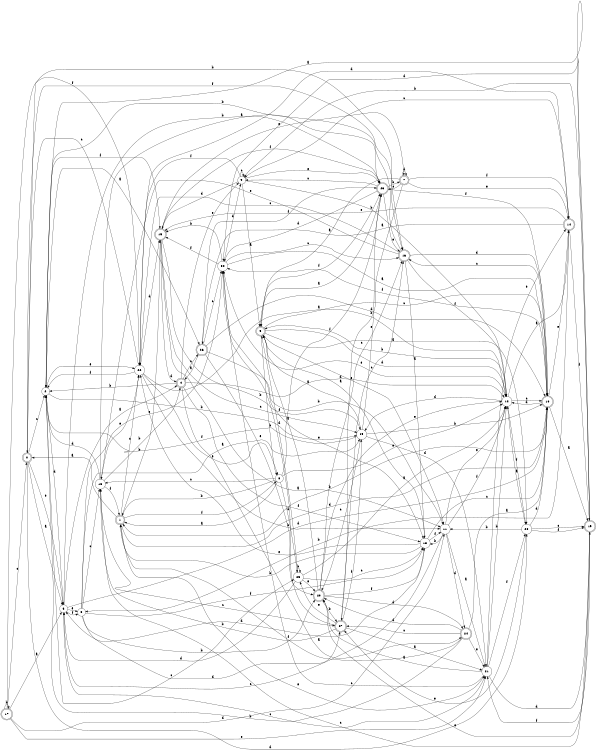 digraph n25_1 {
__start0 [label="" shape="none"];

rankdir=LR;
size="8,5";

s0 [style="rounded,filled", color="black", fillcolor="white" shape="doublecircle", label="0"];
s1 [style="rounded,filled", color="black", fillcolor="white" shape="doublecircle", label="1"];
s2 [style="filled", color="black", fillcolor="white" shape="circle", label="2"];
s3 [style="filled", color="black", fillcolor="white" shape="circle", label="3"];
s4 [style="rounded,filled", color="black", fillcolor="white" shape="doublecircle", label="4"];
s5 [style="rounded,filled", color="black", fillcolor="white" shape="doublecircle", label="5"];
s6 [style="filled", color="black", fillcolor="white" shape="circle", label="6"];
s7 [style="rounded,filled", color="black", fillcolor="white" shape="doublecircle", label="7"];
s8 [style="filled", color="black", fillcolor="white" shape="circle", label="8"];
s9 [style="filled", color="black", fillcolor="white" shape="circle", label="9"];
s10 [style="rounded,filled", color="black", fillcolor="white" shape="doublecircle", label="10"];
s11 [style="filled", color="black", fillcolor="white" shape="circle", label="11"];
s12 [style="filled", color="black", fillcolor="white" shape="circle", label="12"];
s13 [style="filled", color="black", fillcolor="white" shape="circle", label="13"];
s14 [style="rounded,filled", color="black", fillcolor="white" shape="doublecircle", label="14"];
s15 [style="rounded,filled", color="black", fillcolor="white" shape="doublecircle", label="15"];
s16 [style="rounded,filled", color="black", fillcolor="white" shape="doublecircle", label="16"];
s17 [style="rounded,filled", color="black", fillcolor="white" shape="doublecircle", label="17"];
s18 [style="filled", color="black", fillcolor="white" shape="circle", label="18"];
s19 [style="rounded,filled", color="black", fillcolor="white" shape="doublecircle", label="19"];
s20 [style="rounded,filled", color="black", fillcolor="white" shape="doublecircle", label="20"];
s21 [style="filled", color="black", fillcolor="white" shape="circle", label="21"];
s22 [style="filled", color="black", fillcolor="white" shape="circle", label="22"];
s23 [style="rounded,filled", color="black", fillcolor="white" shape="doublecircle", label="23"];
s24 [style="rounded,filled", color="black", fillcolor="white" shape="doublecircle", label="24"];
s25 [style="filled", color="black", fillcolor="white" shape="circle", label="25"];
s26 [style="rounded,filled", color="black", fillcolor="white" shape="doublecircle", label="26"];
s27 [style="rounded,filled", color="black", fillcolor="white" shape="doublecircle", label="27"];
s28 [style="filled", color="black", fillcolor="white" shape="circle", label="28"];
s29 [style="filled", color="black", fillcolor="white" shape="circle", label="29"];
s30 [style="filled", color="black", fillcolor="white" shape="circle", label="30"];
s0 -> s6 [label="a"];
s0 -> s16 [label="b"];
s0 -> s2 [label="c"];
s0 -> s28 [label="d"];
s0 -> s6 [label="e"];
s0 -> s16 [label="f"];
s1 -> s0 [label="a"];
s1 -> s15 [label="b"];
s1 -> s22 [label="c"];
s1 -> s10 [label="d"];
s1 -> s21 [label="e"];
s1 -> s8 [label="f"];
s2 -> s26 [label="a"];
s2 -> s29 [label="b"];
s2 -> s25 [label="c"];
s2 -> s6 [label="d"];
s2 -> s22 [label="e"];
s2 -> s15 [label="f"];
s3 -> s29 [label="a"];
s3 -> s20 [label="b"];
s3 -> s13 [label="c"];
s3 -> s27 [label="d"];
s3 -> s30 [label="e"];
s3 -> s18 [label="f"];
s4 -> s24 [label="a"];
s4 -> s2 [label="b"];
s4 -> s26 [label="c"];
s4 -> s12 [label="d"];
s4 -> s9 [label="e"];
s4 -> s18 [label="f"];
s5 -> s28 [label="a"];
s5 -> s8 [label="b"];
s5 -> s10 [label="c"];
s5 -> s12 [label="d"];
s5 -> s11 [label="e"];
s5 -> s23 [label="f"];
s6 -> s4 [label="a"];
s6 -> s23 [label="b"];
s6 -> s21 [label="c"];
s6 -> s10 [label="d"];
s6 -> s3 [label="e"];
s6 -> s3 [label="f"];
s7 -> s5 [label="a"];
s7 -> s27 [label="b"];
s7 -> s23 [label="c"];
s7 -> s7 [label="d"];
s7 -> s14 [label="e"];
s7 -> s14 [label="f"];
s8 -> s1 [label="a"];
s8 -> s1 [label="b"];
s8 -> s13 [label="c"];
s8 -> s25 [label="d"];
s8 -> s12 [label="e"];
s8 -> s23 [label="f"];
s9 -> s5 [label="a"];
s9 -> s12 [label="b"];
s9 -> s9 [label="c"];
s9 -> s15 [label="d"];
s9 -> s23 [label="e"];
s9 -> s22 [label="f"];
s10 -> s19 [label="a"];
s10 -> s1 [label="b"];
s10 -> s16 [label="c"];
s10 -> s12 [label="d"];
s10 -> s14 [label="e"];
s10 -> s30 [label="f"];
s11 -> s21 [label="a"];
s11 -> s18 [label="b"];
s11 -> s6 [label="c"];
s11 -> s24 [label="d"];
s11 -> s12 [label="e"];
s11 -> s12 [label="f"];
s12 -> s14 [label="a"];
s12 -> s5 [label="b"];
s12 -> s10 [label="c"];
s12 -> s29 [label="d"];
s12 -> s30 [label="e"];
s12 -> s28 [label="f"];
s13 -> s23 [label="a"];
s13 -> s4 [label="b"];
s13 -> s27 [label="c"];
s13 -> s2 [label="d"];
s13 -> s22 [label="e"];
s13 -> s1 [label="f"];
s14 -> s26 [label="a"];
s14 -> s3 [label="b"];
s14 -> s9 [label="c"];
s14 -> s22 [label="d"];
s14 -> s15 [label="e"];
s14 -> s19 [label="f"];
s15 -> s11 [label="a"];
s15 -> s29 [label="b"];
s15 -> s29 [label="c"];
s15 -> s4 [label="d"];
s15 -> s7 [label="e"];
s15 -> s23 [label="f"];
s16 -> s18 [label="a"];
s16 -> s2 [label="b"];
s16 -> s22 [label="c"];
s16 -> s10 [label="d"];
s16 -> s13 [label="e"];
s16 -> s12 [label="f"];
s17 -> s6 [label="a"];
s17 -> s17 [label="b"];
s17 -> s0 [label="c"];
s17 -> s11 [label="d"];
s17 -> s21 [label="e"];
s17 -> s22 [label="f"];
s18 -> s5 [label="a"];
s18 -> s1 [label="b"];
s18 -> s10 [label="c"];
s18 -> s6 [label="d"];
s18 -> s22 [label="e"];
s18 -> s11 [label="f"];
s19 -> s2 [label="a"];
s19 -> s9 [label="b"];
s19 -> s13 [label="c"];
s19 -> s30 [label="d"];
s19 -> s20 [label="e"];
s19 -> s21 [label="f"];
s20 -> s5 [label="a"];
s20 -> s27 [label="b"];
s20 -> s16 [label="c"];
s20 -> s24 [label="d"];
s20 -> s12 [label="e"];
s20 -> s18 [label="f"];
s21 -> s20 [label="a"];
s21 -> s12 [label="b"];
s21 -> s30 [label="c"];
s21 -> s19 [label="d"];
s21 -> s14 [label="e"];
s21 -> s28 [label="f"];
s22 -> s12 [label="a"];
s22 -> s11 [label="b"];
s22 -> s0 [label="c"];
s22 -> s15 [label="d"];
s22 -> s8 [label="e"];
s22 -> s2 [label="f"];
s23 -> s5 [label="a"];
s23 -> s7 [label="b"];
s23 -> s9 [label="c"];
s23 -> s30 [label="d"];
s23 -> s16 [label="e"];
s23 -> s10 [label="f"];
s24 -> s10 [label="a"];
s24 -> s2 [label="b"];
s24 -> s27 [label="c"];
s24 -> s20 [label="d"];
s24 -> s21 [label="e"];
s24 -> s1 [label="f"];
s25 -> s12 [label="a"];
s25 -> s25 [label="b"];
s25 -> s18 [label="c"];
s25 -> s6 [label="d"];
s25 -> s20 [label="e"];
s25 -> s5 [label="f"];
s26 -> s4 [label="a"];
s26 -> s11 [label="b"];
s26 -> s30 [label="c"];
s26 -> s10 [label="d"];
s26 -> s20 [label="e"];
s26 -> s23 [label="f"];
s27 -> s21 [label="a"];
s27 -> s13 [label="b"];
s27 -> s16 [label="c"];
s27 -> s30 [label="d"];
s27 -> s25 [label="e"];
s27 -> s29 [label="f"];
s28 -> s12 [label="a"];
s28 -> s11 [label="b"];
s28 -> s19 [label="c"];
s28 -> s10 [label="d"];
s28 -> s27 [label="e"];
s28 -> s19 [label="f"];
s29 -> s5 [label="a"];
s29 -> s10 [label="b"];
s29 -> s20 [label="c"];
s29 -> s21 [label="d"];
s29 -> s23 [label="e"];
s29 -> s2 [label="f"];
s30 -> s10 [label="a"];
s30 -> s15 [label="b"];
s30 -> s16 [label="c"];
s30 -> s9 [label="d"];
s30 -> s18 [label="e"];
s30 -> s15 [label="f"];

}